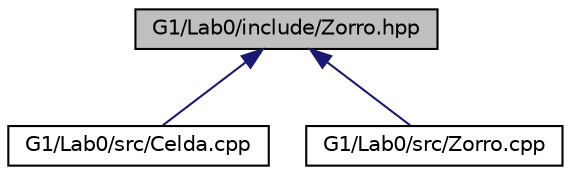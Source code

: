 digraph "G1/Lab0/include/Zorro.hpp"
{
  edge [fontname="Helvetica",fontsize="10",labelfontname="Helvetica",labelfontsize="10"];
  node [fontname="Helvetica",fontsize="10",shape=record];
  Node1 [label="G1/Lab0/include/Zorro.hpp",height=0.2,width=0.4,color="black", fillcolor="grey75", style="filled", fontcolor="black"];
  Node1 -> Node2 [dir="back",color="midnightblue",fontsize="10",style="solid",fontname="Helvetica"];
  Node2 [label="G1/Lab0/src/Celda.cpp",height=0.2,width=0.4,color="black", fillcolor="white", style="filled",URL="$_celda_8cpp.html"];
  Node1 -> Node3 [dir="back",color="midnightblue",fontsize="10",style="solid",fontname="Helvetica"];
  Node3 [label="G1/Lab0/src/Zorro.cpp",height=0.2,width=0.4,color="black", fillcolor="white", style="filled",URL="$_zorro_8cpp.html"];
}
